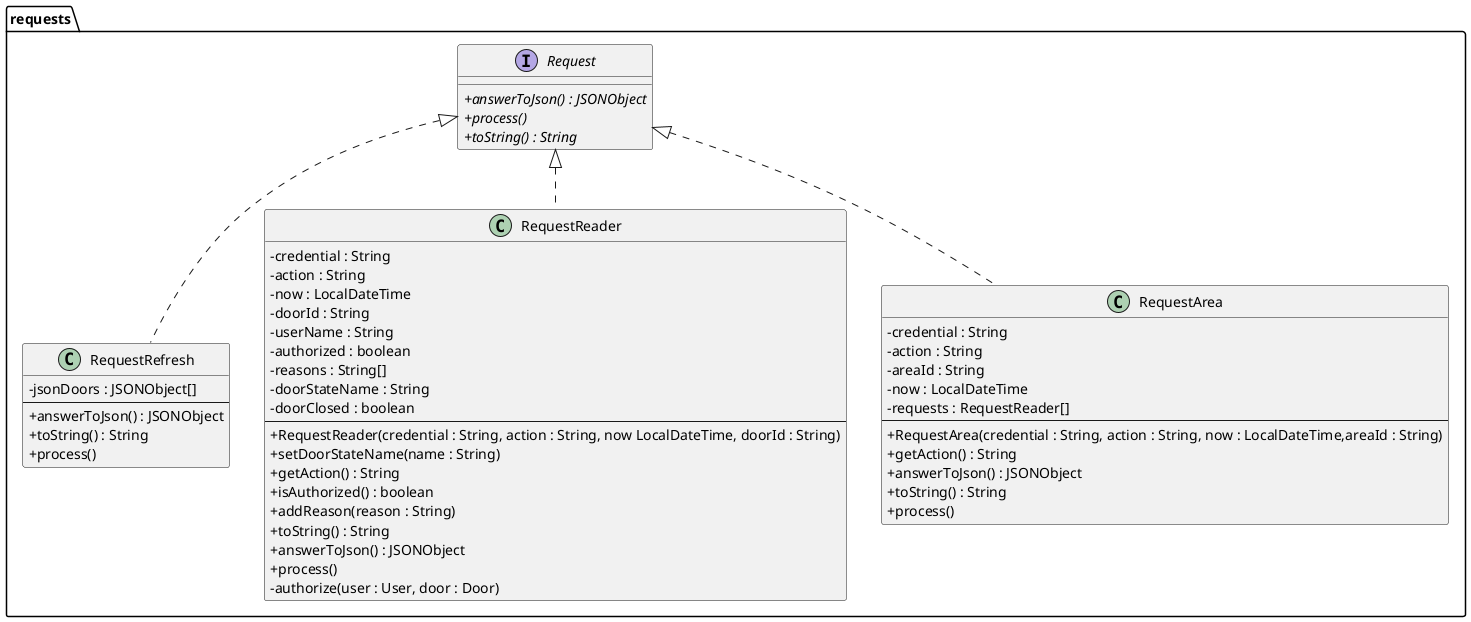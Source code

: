 @startuml
skinparam classAttributeIconSize 0

package requests {
    interface Request {
    + {abstract} answerToJson() : JSONObject
    + {abstract} process()
    + {abstract} toString() : String
    }

    class RequestRefresh implements Request {
    - jsonDoors : JSONObject[]
    ---
    + answerToJson() : JSONObject
    + toString() : String
    + process()
    }

    class RequestReader implements Request {
    - credential : String
    - action : String
    - now : LocalDateTime
    - doorId : String
    - userName : String
    - authorized : boolean
    - reasons : String[]
    - doorStateName : String
    - doorClosed : boolean
    ---
    + RequestReader(credential : String, action : String, now LocalDateTime, doorId : String)
    + setDoorStateName(name : String)
    + getAction() : String
    + isAuthorized() : boolean
    + addReason(reason : String)
    + toString() : String
    + answerToJson() : JSONObject
    + process()
    - authorize(user : User, door : Door)
    }

    class RequestArea implements Request {
    - credential : String
    - action : String
    - areaId : String
    - now : LocalDateTime
    -requests : RequestReader[]
    ---
    + RequestArea(credential : String, action : String, now : LocalDateTime,areaId : String)
    + getAction() : String
    + answerToJson() : JSONObject
    + toString() : String
    + process()
    }
}


@enduml